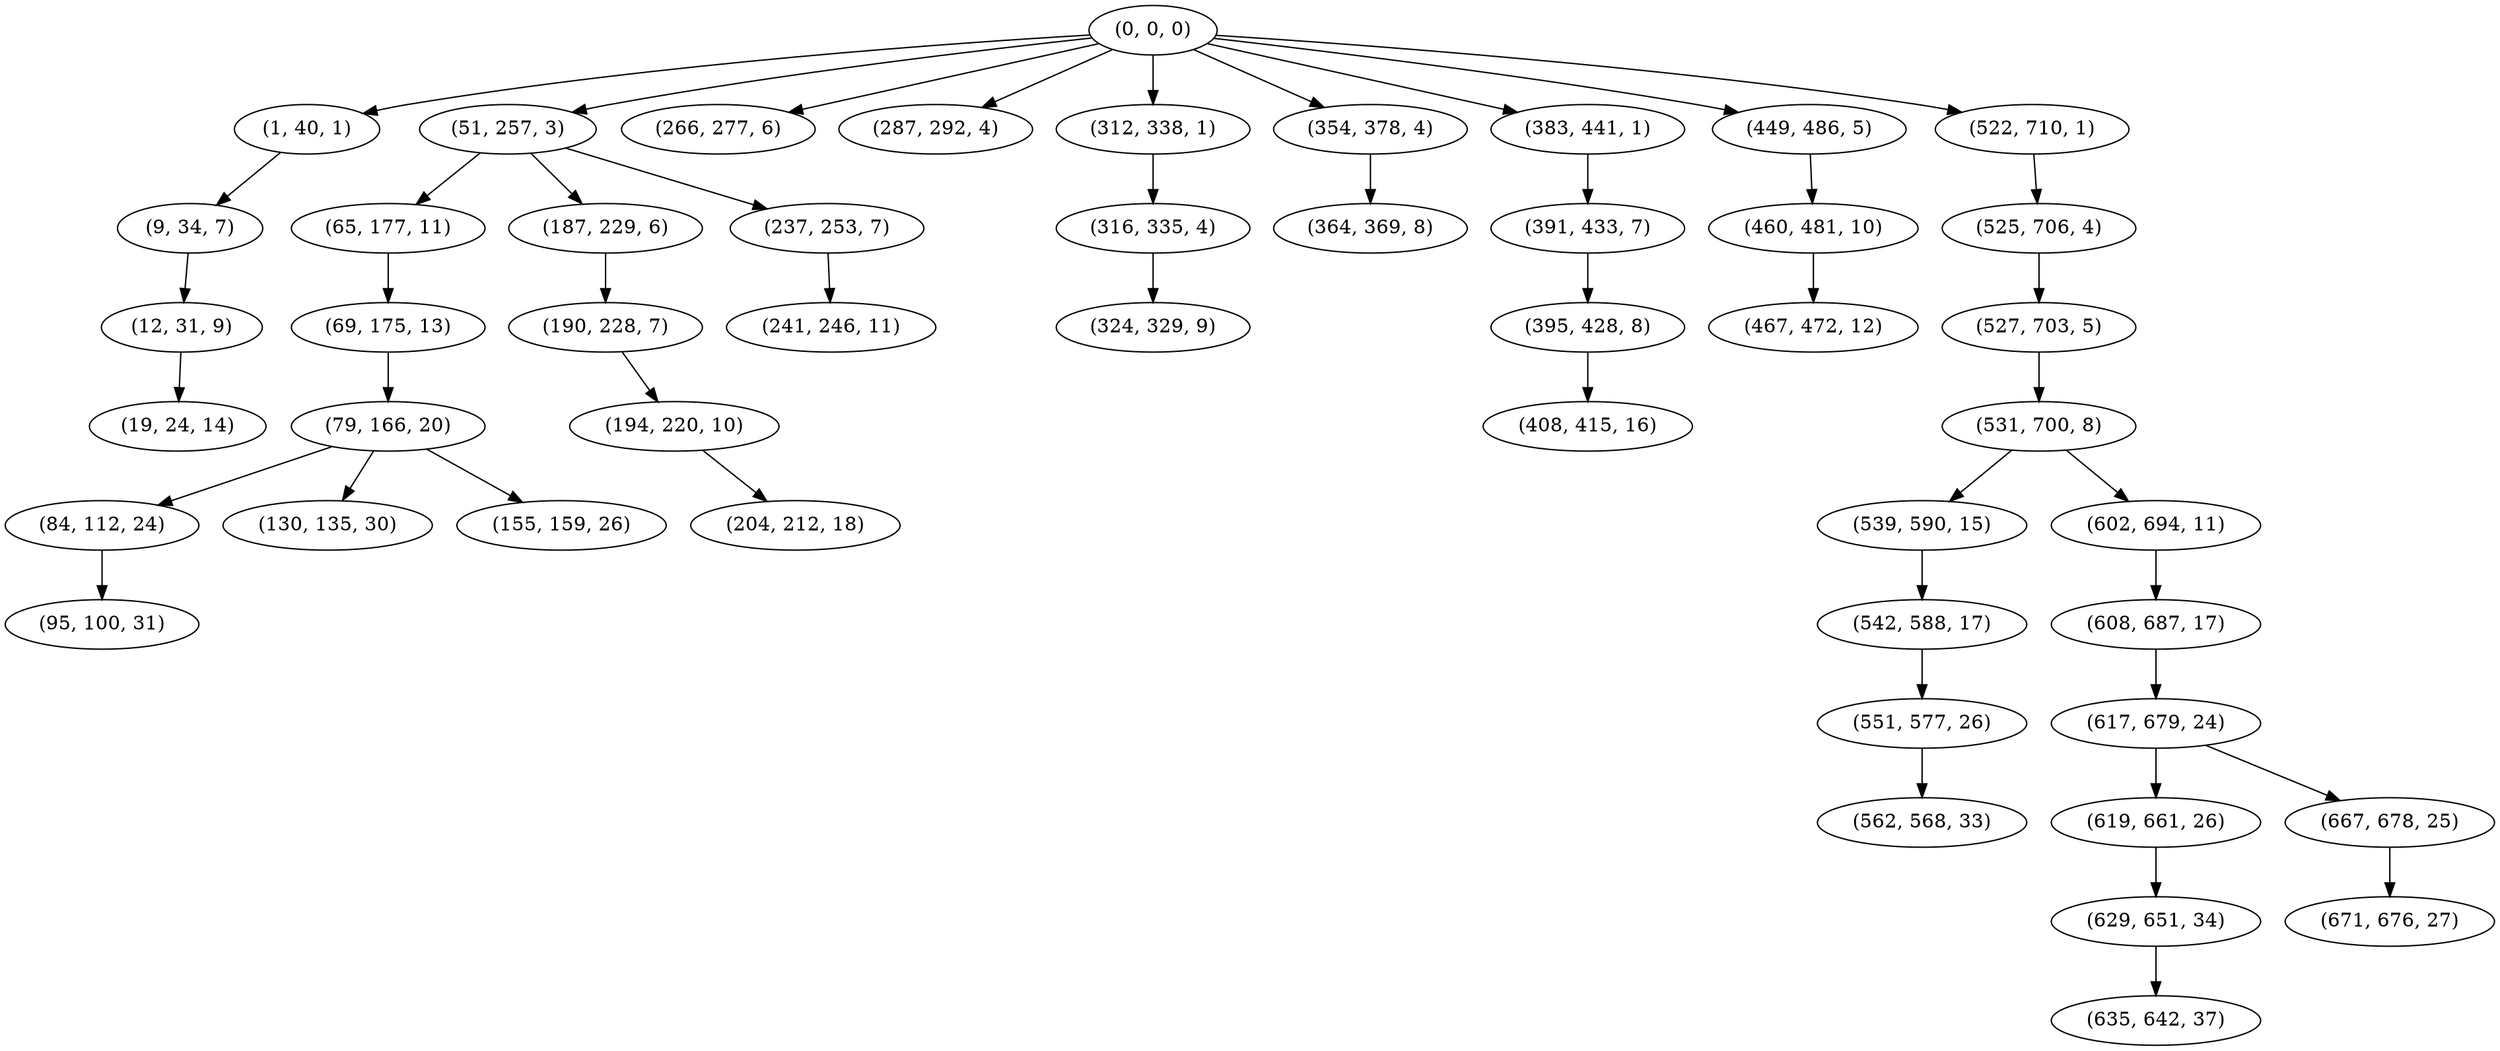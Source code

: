 digraph tree {
    "(0, 0, 0)";
    "(1, 40, 1)";
    "(9, 34, 7)";
    "(12, 31, 9)";
    "(19, 24, 14)";
    "(51, 257, 3)";
    "(65, 177, 11)";
    "(69, 175, 13)";
    "(79, 166, 20)";
    "(84, 112, 24)";
    "(95, 100, 31)";
    "(130, 135, 30)";
    "(155, 159, 26)";
    "(187, 229, 6)";
    "(190, 228, 7)";
    "(194, 220, 10)";
    "(204, 212, 18)";
    "(237, 253, 7)";
    "(241, 246, 11)";
    "(266, 277, 6)";
    "(287, 292, 4)";
    "(312, 338, 1)";
    "(316, 335, 4)";
    "(324, 329, 9)";
    "(354, 378, 4)";
    "(364, 369, 8)";
    "(383, 441, 1)";
    "(391, 433, 7)";
    "(395, 428, 8)";
    "(408, 415, 16)";
    "(449, 486, 5)";
    "(460, 481, 10)";
    "(467, 472, 12)";
    "(522, 710, 1)";
    "(525, 706, 4)";
    "(527, 703, 5)";
    "(531, 700, 8)";
    "(539, 590, 15)";
    "(542, 588, 17)";
    "(551, 577, 26)";
    "(562, 568, 33)";
    "(602, 694, 11)";
    "(608, 687, 17)";
    "(617, 679, 24)";
    "(619, 661, 26)";
    "(629, 651, 34)";
    "(635, 642, 37)";
    "(667, 678, 25)";
    "(671, 676, 27)";
    "(0, 0, 0)" -> "(1, 40, 1)";
    "(0, 0, 0)" -> "(51, 257, 3)";
    "(0, 0, 0)" -> "(266, 277, 6)";
    "(0, 0, 0)" -> "(287, 292, 4)";
    "(0, 0, 0)" -> "(312, 338, 1)";
    "(0, 0, 0)" -> "(354, 378, 4)";
    "(0, 0, 0)" -> "(383, 441, 1)";
    "(0, 0, 0)" -> "(449, 486, 5)";
    "(0, 0, 0)" -> "(522, 710, 1)";
    "(1, 40, 1)" -> "(9, 34, 7)";
    "(9, 34, 7)" -> "(12, 31, 9)";
    "(12, 31, 9)" -> "(19, 24, 14)";
    "(51, 257, 3)" -> "(65, 177, 11)";
    "(51, 257, 3)" -> "(187, 229, 6)";
    "(51, 257, 3)" -> "(237, 253, 7)";
    "(65, 177, 11)" -> "(69, 175, 13)";
    "(69, 175, 13)" -> "(79, 166, 20)";
    "(79, 166, 20)" -> "(84, 112, 24)";
    "(79, 166, 20)" -> "(130, 135, 30)";
    "(79, 166, 20)" -> "(155, 159, 26)";
    "(84, 112, 24)" -> "(95, 100, 31)";
    "(187, 229, 6)" -> "(190, 228, 7)";
    "(190, 228, 7)" -> "(194, 220, 10)";
    "(194, 220, 10)" -> "(204, 212, 18)";
    "(237, 253, 7)" -> "(241, 246, 11)";
    "(312, 338, 1)" -> "(316, 335, 4)";
    "(316, 335, 4)" -> "(324, 329, 9)";
    "(354, 378, 4)" -> "(364, 369, 8)";
    "(383, 441, 1)" -> "(391, 433, 7)";
    "(391, 433, 7)" -> "(395, 428, 8)";
    "(395, 428, 8)" -> "(408, 415, 16)";
    "(449, 486, 5)" -> "(460, 481, 10)";
    "(460, 481, 10)" -> "(467, 472, 12)";
    "(522, 710, 1)" -> "(525, 706, 4)";
    "(525, 706, 4)" -> "(527, 703, 5)";
    "(527, 703, 5)" -> "(531, 700, 8)";
    "(531, 700, 8)" -> "(539, 590, 15)";
    "(531, 700, 8)" -> "(602, 694, 11)";
    "(539, 590, 15)" -> "(542, 588, 17)";
    "(542, 588, 17)" -> "(551, 577, 26)";
    "(551, 577, 26)" -> "(562, 568, 33)";
    "(602, 694, 11)" -> "(608, 687, 17)";
    "(608, 687, 17)" -> "(617, 679, 24)";
    "(617, 679, 24)" -> "(619, 661, 26)";
    "(617, 679, 24)" -> "(667, 678, 25)";
    "(619, 661, 26)" -> "(629, 651, 34)";
    "(629, 651, 34)" -> "(635, 642, 37)";
    "(667, 678, 25)" -> "(671, 676, 27)";
}
